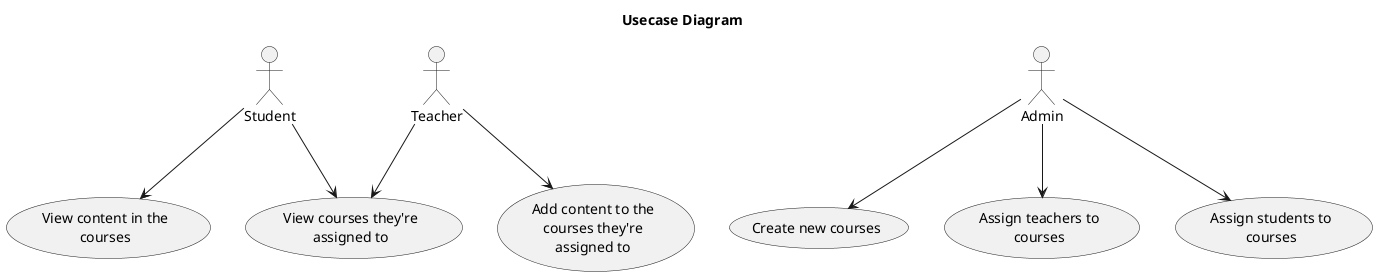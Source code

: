 @startuml
skinparam WrapWidth 150
title Usecase Diagram
:Student: as s
:Admin: as a
:Teacher: as t
a --> (Create new courses)
a --> (Assign teachers to courses)
a --> (Assign students to courses)
t --> (View courses they're assigned to)
t --> (Add content to the courses they're assigned to)
s --> (View courses they're assigned to)
s --> (View content in the courses)


'Admins can create courses
'Admins can assign teachers to courses
'Admins can assign students to courses
'Teachers can view courses they're assigned to
'Teachers can add content to courses they're assigned to
'Students can view courses they're assigned to
'Students can view content in the courses
@enduml

